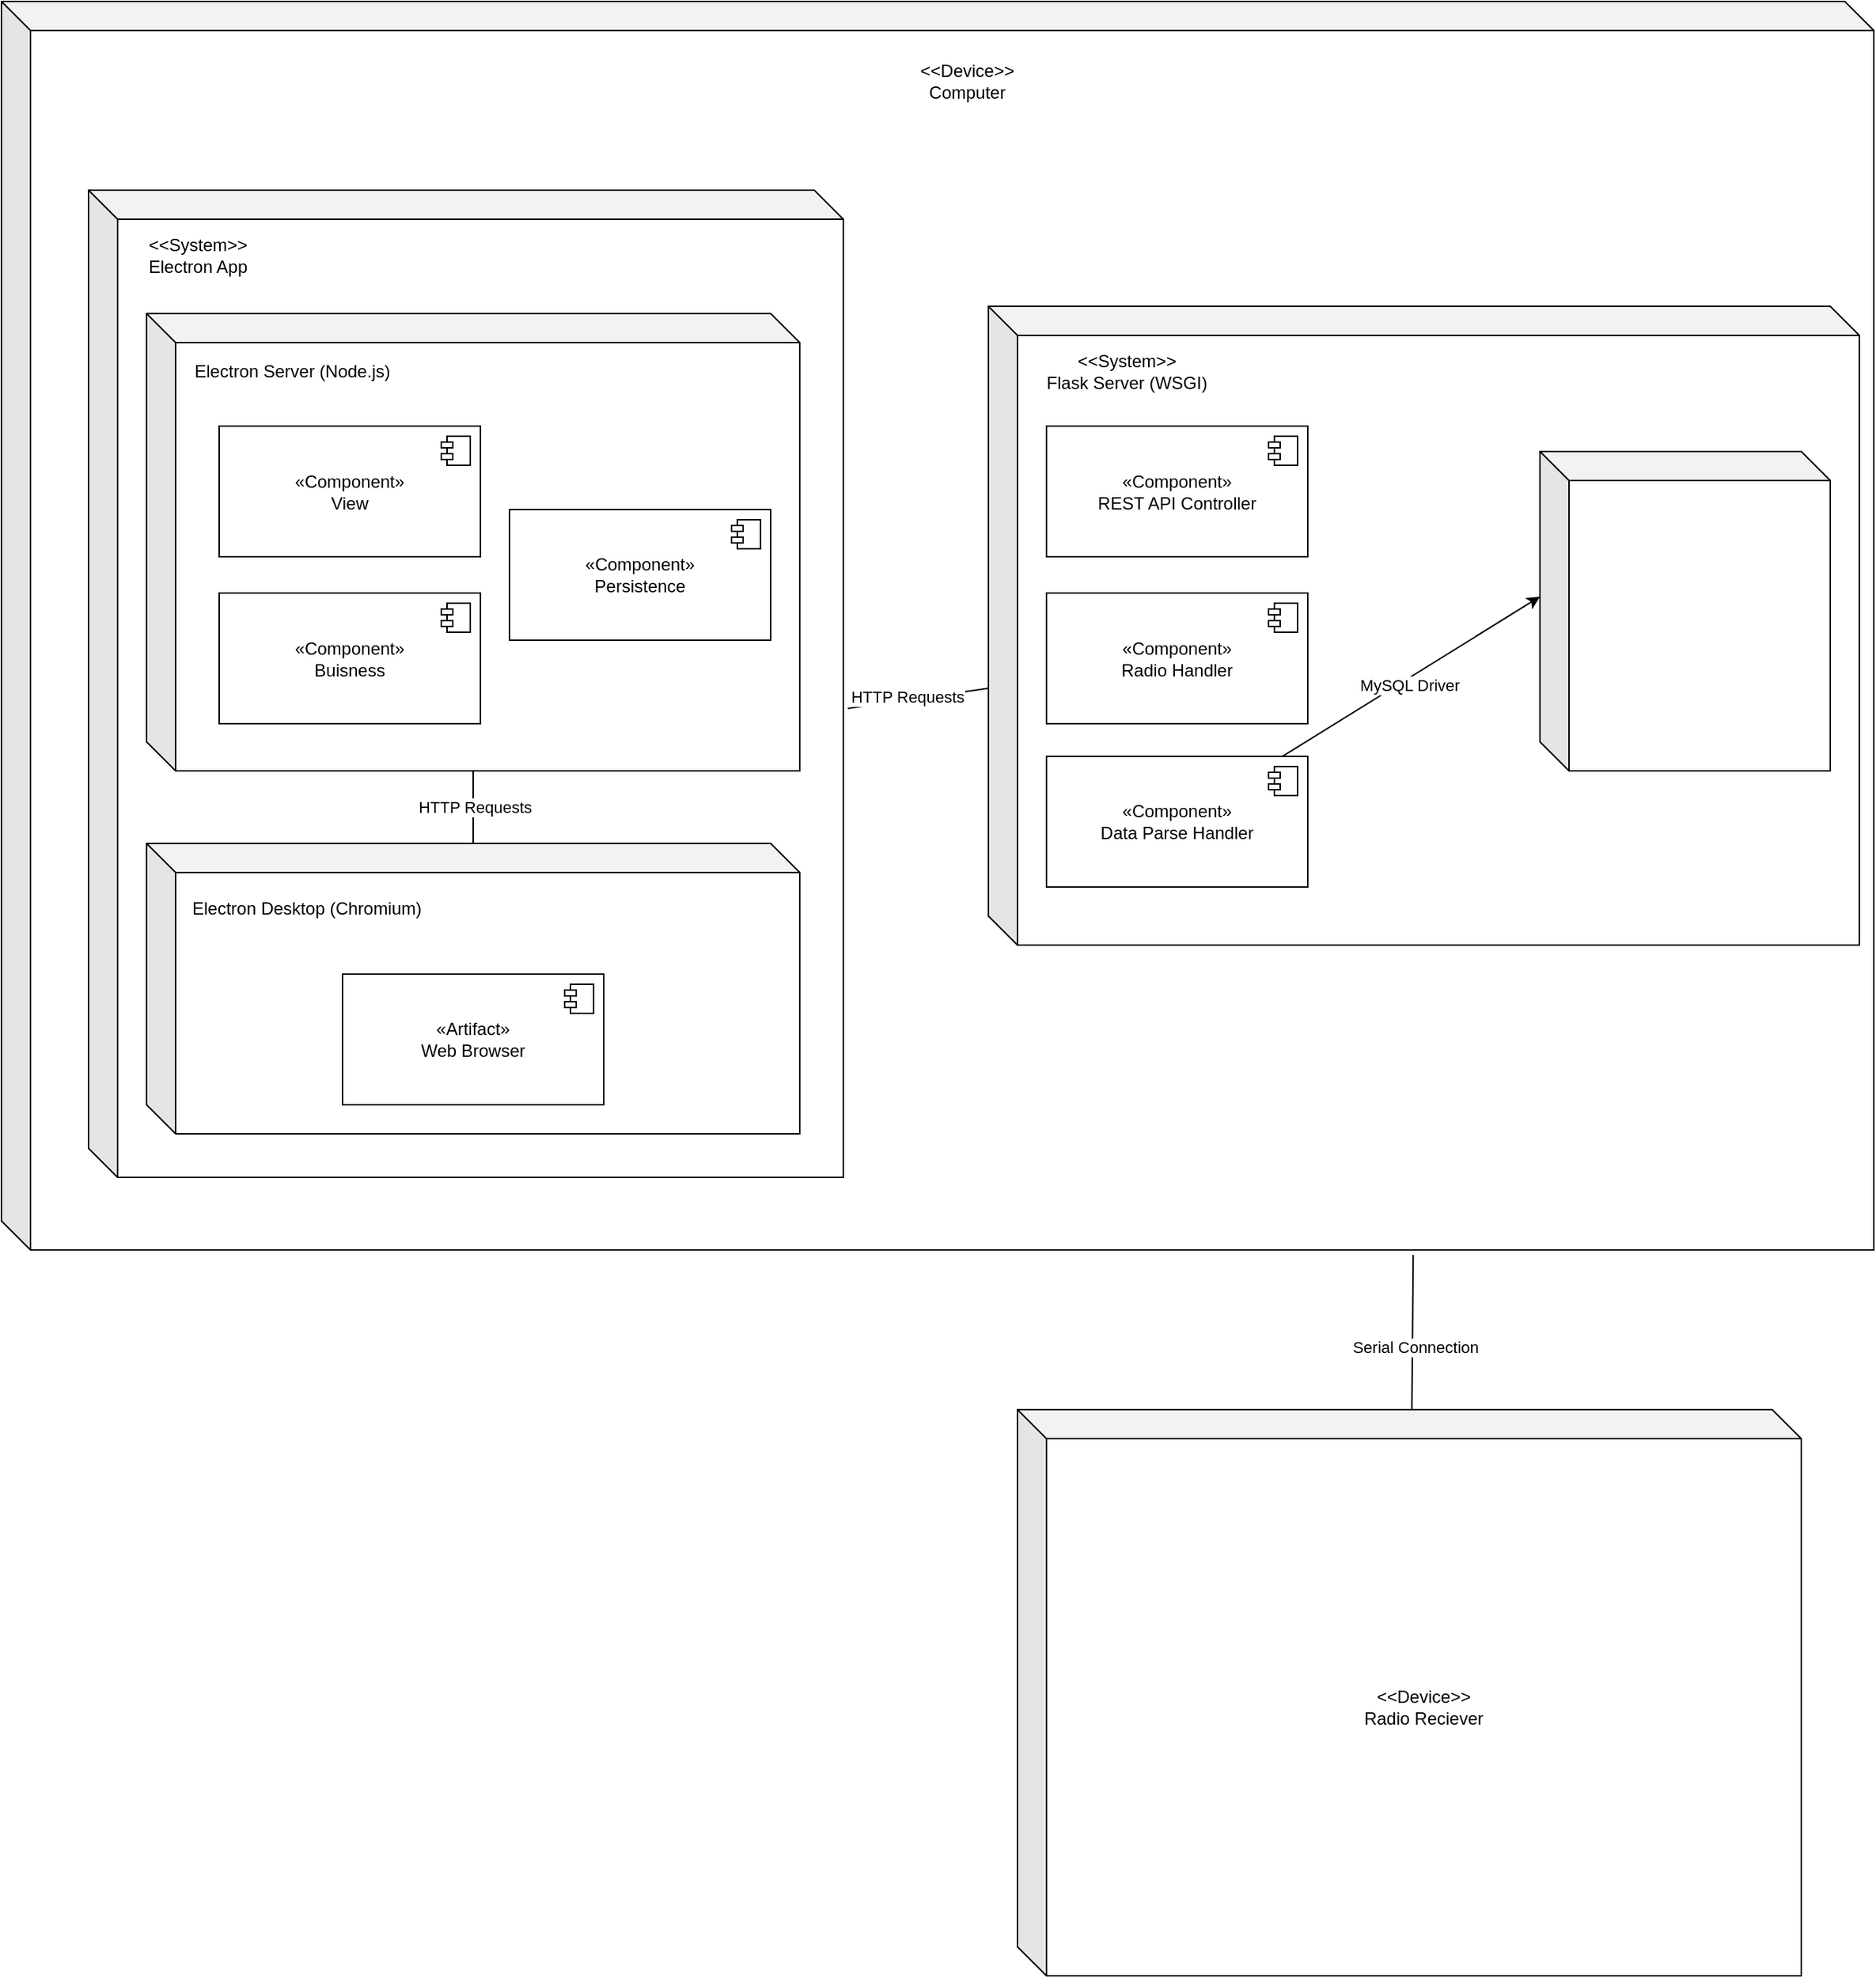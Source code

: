 <mxfile>
    <diagram id="yVazRPTHSzREJGAvP2f4" name="Page-1">
        <mxGraphModel dx="1146" dy="1920" grid="1" gridSize="10" guides="1" tooltips="1" connect="1" arrows="1" fold="1" page="1" pageScale="1" pageWidth="850" pageHeight="1100" math="0" shadow="0">
            <root>
                <mxCell id="0"/>
                <mxCell id="1" parent="0"/>
                <mxCell id="8" value="" style="shape=cube;whiteSpace=wrap;html=1;boundedLbl=1;backgroundOutline=1;darkOpacity=0.05;darkOpacity2=0.1;" vertex="1" parent="1">
                    <mxGeometry x="30" y="-40" width="1290" height="860" as="geometry"/>
                </mxCell>
                <mxCell id="22" style="edgeStyle=none;html=1;endArrow=none;endFill=0;exitX=1.006;exitY=0.525;exitDx=0;exitDy=0;exitPerimeter=0;" edge="1" parent="1" source="45" target="5">
                    <mxGeometry relative="1" as="geometry"/>
                </mxCell>
                <mxCell id="23" value="HTTP Requests" style="edgeLabel;html=1;align=center;verticalAlign=middle;resizable=0;points=[];" vertex="1" connectable="0" parent="22">
                    <mxGeometry x="-0.164" y="2" relative="1" as="geometry">
                        <mxPoint as="offset"/>
                    </mxGeometry>
                </mxCell>
                <mxCell id="45" value="" style="shape=cube;whiteSpace=wrap;html=1;boundedLbl=1;backgroundOutline=1;darkOpacity=0.05;darkOpacity2=0.1;" vertex="1" parent="1">
                    <mxGeometry x="90" y="90" width="520" height="680" as="geometry"/>
                </mxCell>
                <mxCell id="41" style="edgeStyle=none;html=1;endArrow=none;endFill=0;" edge="1" parent="1" source="2" target="39">
                    <mxGeometry relative="1" as="geometry"/>
                </mxCell>
                <mxCell id="42" value="HTTP Requests" style="edgeLabel;html=1;align=center;verticalAlign=middle;resizable=0;points=[];" vertex="1" connectable="0" parent="41">
                    <mxGeometry x="0.007" y="1" relative="1" as="geometry">
                        <mxPoint as="offset"/>
                    </mxGeometry>
                </mxCell>
                <mxCell id="2" value="" style="shape=cube;whiteSpace=wrap;html=1;boundedLbl=1;backgroundOutline=1;darkOpacity=0.05;darkOpacity2=0.1;" vertex="1" parent="1">
                    <mxGeometry x="130" y="175" width="450" height="315" as="geometry"/>
                </mxCell>
                <mxCell id="4" value="Electron Server (Node.js)" style="text;html=1;align=center;verticalAlign=middle;resizable=0;points=[];autosize=1;strokeColor=none;fillColor=none;" vertex="1" parent="1">
                    <mxGeometry x="150" y="200" width="160" height="30" as="geometry"/>
                </mxCell>
                <mxCell id="5" value="" style="shape=cube;whiteSpace=wrap;html=1;boundedLbl=1;backgroundOutline=1;darkOpacity=0.05;darkOpacity2=0.1;" vertex="1" parent="1">
                    <mxGeometry x="710" y="170" width="600" height="440" as="geometry"/>
                </mxCell>
                <mxCell id="6" value="&lt;div&gt;&amp;lt;&amp;lt;System&amp;gt;&amp;gt;&lt;/div&gt;Flask Server (WSGI)" style="text;html=1;align=center;verticalAlign=middle;resizable=0;points=[];autosize=1;strokeColor=none;fillColor=none;" vertex="1" parent="1">
                    <mxGeometry x="740" y="195" width="130" height="40" as="geometry"/>
                </mxCell>
                <mxCell id="9" value="&amp;lt;&amp;lt;Device&amp;gt;&amp;gt;&lt;div&gt;Computer&lt;/div&gt;" style="text;html=1;align=center;verticalAlign=middle;resizable=0;points=[];autosize=1;strokeColor=none;fillColor=none;" vertex="1" parent="1">
                    <mxGeometry x="650" y="-5" width="90" height="40" as="geometry"/>
                </mxCell>
                <mxCell id="11" value="&lt;span style=&quot;color: rgb(255, 255, 255); text-wrap-mode: nowrap;&quot;&gt;&lt;font&gt;&amp;lt;&amp;lt;Databaser&amp;gt;&amp;gt;&lt;/font&gt;&lt;/span&gt;&lt;div&gt;&lt;span style=&quot;color: rgb(255, 255, 255); text-wrap-mode: nowrap;&quot;&gt;&lt;font&gt;MySQL Server&lt;/font&gt;&lt;/span&gt;&lt;/div&gt;" style="shape=cube;whiteSpace=wrap;html=1;boundedLbl=1;backgroundOutline=1;darkOpacity=0.05;darkOpacity2=0.1;" vertex="1" parent="1">
                    <mxGeometry x="1090" y="270" width="200" height="220" as="geometry"/>
                </mxCell>
                <mxCell id="19" style="edgeStyle=none;html=1;entryX=0;entryY=0;entryDx=0;entryDy=100.0;entryPerimeter=0;" edge="1" parent="1" source="13" target="11">
                    <mxGeometry relative="1" as="geometry">
                        <mxPoint x="1120" y="410.634" as="targetPoint"/>
                    </mxGeometry>
                </mxCell>
                <mxCell id="20" value="MySQL Driver" style="edgeLabel;html=1;align=center;verticalAlign=middle;resizable=0;points=[];" vertex="1" connectable="0" parent="19">
                    <mxGeometry x="-0.26" relative="1" as="geometry">
                        <mxPoint x="22" y="-9" as="offset"/>
                    </mxGeometry>
                </mxCell>
                <mxCell id="13" value="«Component»&lt;div&gt;Data Parse Handler&lt;/div&gt;" style="html=1;dropTarget=0;whiteSpace=wrap;" vertex="1" parent="1">
                    <mxGeometry x="750" y="480" width="180" height="90" as="geometry"/>
                </mxCell>
                <mxCell id="14" value="" style="shape=module;jettyWidth=8;jettyHeight=4;" vertex="1" parent="13">
                    <mxGeometry x="1" width="20" height="20" relative="1" as="geometry">
                        <mxPoint x="-27" y="7" as="offset"/>
                    </mxGeometry>
                </mxCell>
                <mxCell id="17" value="«Component»&lt;div&gt;View&lt;/div&gt;" style="html=1;dropTarget=0;whiteSpace=wrap;" vertex="1" parent="1">
                    <mxGeometry x="180" y="252.5" width="180" height="90" as="geometry"/>
                </mxCell>
                <mxCell id="18" value="" style="shape=module;jettyWidth=8;jettyHeight=4;" vertex="1" parent="17">
                    <mxGeometry x="1" width="20" height="20" relative="1" as="geometry">
                        <mxPoint x="-27" y="7" as="offset"/>
                    </mxGeometry>
                </mxCell>
                <mxCell id="24" value="«Component»&lt;div&gt;Buisness&lt;/div&gt;" style="html=1;dropTarget=0;whiteSpace=wrap;" vertex="1" parent="1">
                    <mxGeometry x="180" y="367.5" width="180" height="90" as="geometry"/>
                </mxCell>
                <mxCell id="25" value="" style="shape=module;jettyWidth=8;jettyHeight=4;" vertex="1" parent="24">
                    <mxGeometry x="1" width="20" height="20" relative="1" as="geometry">
                        <mxPoint x="-27" y="7" as="offset"/>
                    </mxGeometry>
                </mxCell>
                <mxCell id="26" value="«Component»&lt;div&gt;Persistence&lt;/div&gt;" style="html=1;dropTarget=0;whiteSpace=wrap;" vertex="1" parent="1">
                    <mxGeometry x="380" y="310" width="180" height="90" as="geometry"/>
                </mxCell>
                <mxCell id="27" value="" style="shape=module;jettyWidth=8;jettyHeight=4;" vertex="1" parent="26">
                    <mxGeometry x="1" width="20" height="20" relative="1" as="geometry">
                        <mxPoint x="-27" y="7" as="offset"/>
                    </mxGeometry>
                </mxCell>
                <mxCell id="28" value="«Component»&lt;div&gt;Radio Handler&lt;/div&gt;" style="html=1;dropTarget=0;whiteSpace=wrap;" vertex="1" parent="1">
                    <mxGeometry x="750" y="367.5" width="180" height="90" as="geometry"/>
                </mxCell>
                <mxCell id="29" value="" style="shape=module;jettyWidth=8;jettyHeight=4;" vertex="1" parent="28">
                    <mxGeometry x="1" width="20" height="20" relative="1" as="geometry">
                        <mxPoint x="-27" y="7" as="offset"/>
                    </mxGeometry>
                </mxCell>
                <mxCell id="30" value="«Component»&lt;div&gt;REST API Controller&lt;/div&gt;" style="html=1;dropTarget=0;whiteSpace=wrap;" vertex="1" parent="1">
                    <mxGeometry x="750" y="252.5" width="180" height="90" as="geometry"/>
                </mxCell>
                <mxCell id="31" value="" style="shape=module;jettyWidth=8;jettyHeight=4;" vertex="1" parent="30">
                    <mxGeometry x="1" width="20" height="20" relative="1" as="geometry">
                        <mxPoint x="-27" y="7" as="offset"/>
                    </mxGeometry>
                </mxCell>
                <mxCell id="36" style="edgeStyle=none;html=1;endArrow=none;endFill=0;entryX=0.754;entryY=1.004;entryDx=0;entryDy=0;entryPerimeter=0;" edge="1" parent="1" source="32" target="8">
                    <mxGeometry relative="1" as="geometry"/>
                </mxCell>
                <mxCell id="37" value="Serial Connection" style="edgeLabel;html=1;align=center;verticalAlign=middle;resizable=0;points=[];" vertex="1" connectable="0" parent="36">
                    <mxGeometry x="-0.188" y="-2" relative="1" as="geometry">
                        <mxPoint as="offset"/>
                    </mxGeometry>
                </mxCell>
                <mxCell id="32" value="&amp;lt;&amp;lt;Device&amp;gt;&amp;gt;&lt;div&gt;Radio Reciever&lt;/div&gt;" style="shape=cube;whiteSpace=wrap;html=1;boundedLbl=1;backgroundOutline=1;darkOpacity=0.05;darkOpacity2=0.1;" vertex="1" parent="1">
                    <mxGeometry x="730" y="930" width="540" height="390" as="geometry"/>
                </mxCell>
                <mxCell id="39" value="" style="shape=cube;whiteSpace=wrap;html=1;boundedLbl=1;backgroundOutline=1;darkOpacity=0.05;darkOpacity2=0.1;" vertex="1" parent="1">
                    <mxGeometry x="130" y="540" width="450" height="200" as="geometry"/>
                </mxCell>
                <mxCell id="40" value="Electron Desktop (Chromium)" style="text;html=1;align=center;verticalAlign=middle;resizable=0;points=[];autosize=1;strokeColor=none;fillColor=none;" vertex="1" parent="1">
                    <mxGeometry x="150" y="570" width="180" height="30" as="geometry"/>
                </mxCell>
                <mxCell id="43" value="«Artifact»&lt;div&gt;Web Browser&lt;/div&gt;" style="html=1;dropTarget=0;whiteSpace=wrap;" vertex="1" parent="1">
                    <mxGeometry x="265" y="630" width="180" height="90" as="geometry"/>
                </mxCell>
                <mxCell id="44" value="" style="shape=module;jettyWidth=8;jettyHeight=4;" vertex="1" parent="43">
                    <mxGeometry x="1" width="20" height="20" relative="1" as="geometry">
                        <mxPoint x="-27" y="7" as="offset"/>
                    </mxGeometry>
                </mxCell>
                <mxCell id="46" value="&lt;div&gt;&amp;lt;&amp;lt;System&amp;gt;&amp;gt;&lt;/div&gt;Electron App" style="text;html=1;align=center;verticalAlign=middle;resizable=0;points=[];autosize=1;strokeColor=none;fillColor=none;" vertex="1" parent="1">
                    <mxGeometry x="120" y="115" width="90" height="40" as="geometry"/>
                </mxCell>
            </root>
        </mxGraphModel>
    </diagram>
</mxfile>